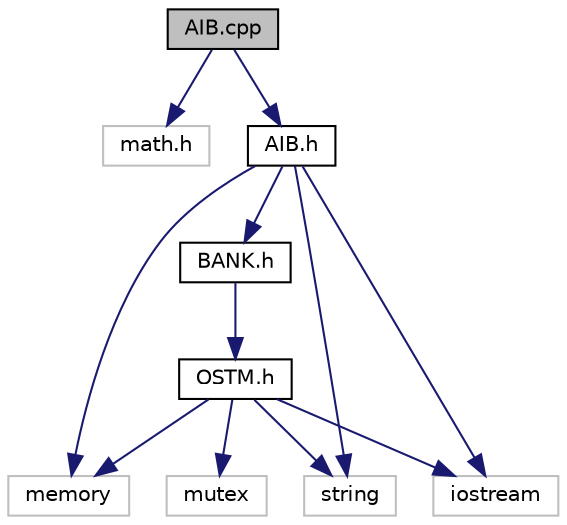 digraph "AIB.cpp"
{
  edge [fontname="Helvetica",fontsize="10",labelfontname="Helvetica",labelfontsize="10"];
  node [fontname="Helvetica",fontsize="10",shape=record];
  Node1 [label="AIB.cpp",height=0.2,width=0.4,color="black", fillcolor="grey75", style="filled", fontcolor="black"];
  Node1 -> Node2 [color="midnightblue",fontsize="10",style="solid"];
  Node2 [label="math.h",height=0.2,width=0.4,color="grey75", fillcolor="white", style="filled"];
  Node1 -> Node3 [color="midnightblue",fontsize="10",style="solid"];
  Node3 [label="AIB.h",height=0.2,width=0.4,color="black", fillcolor="white", style="filled",URL="$_a_i_b_8h.html"];
  Node3 -> Node4 [color="midnightblue",fontsize="10",style="solid"];
  Node4 [label="BANK.h",height=0.2,width=0.4,color="black", fillcolor="white", style="filled",URL="$_b_a_n_k_8h.html"];
  Node4 -> Node5 [color="midnightblue",fontsize="10",style="solid"];
  Node5 [label="OSTM.h",height=0.2,width=0.4,color="black", fillcolor="white", style="filled",URL="$_o_s_t_m_8h.html"];
  Node5 -> Node6 [color="midnightblue",fontsize="10",style="solid"];
  Node6 [label="mutex",height=0.2,width=0.4,color="grey75", fillcolor="white", style="filled"];
  Node5 -> Node7 [color="midnightblue",fontsize="10",style="solid"];
  Node7 [label="memory",height=0.2,width=0.4,color="grey75", fillcolor="white", style="filled"];
  Node5 -> Node8 [color="midnightblue",fontsize="10",style="solid"];
  Node8 [label="string",height=0.2,width=0.4,color="grey75", fillcolor="white", style="filled"];
  Node5 -> Node9 [color="midnightblue",fontsize="10",style="solid"];
  Node9 [label="iostream",height=0.2,width=0.4,color="grey75", fillcolor="white", style="filled"];
  Node3 -> Node8 [color="midnightblue",fontsize="10",style="solid"];
  Node3 -> Node7 [color="midnightblue",fontsize="10",style="solid"];
  Node3 -> Node9 [color="midnightblue",fontsize="10",style="solid"];
}
